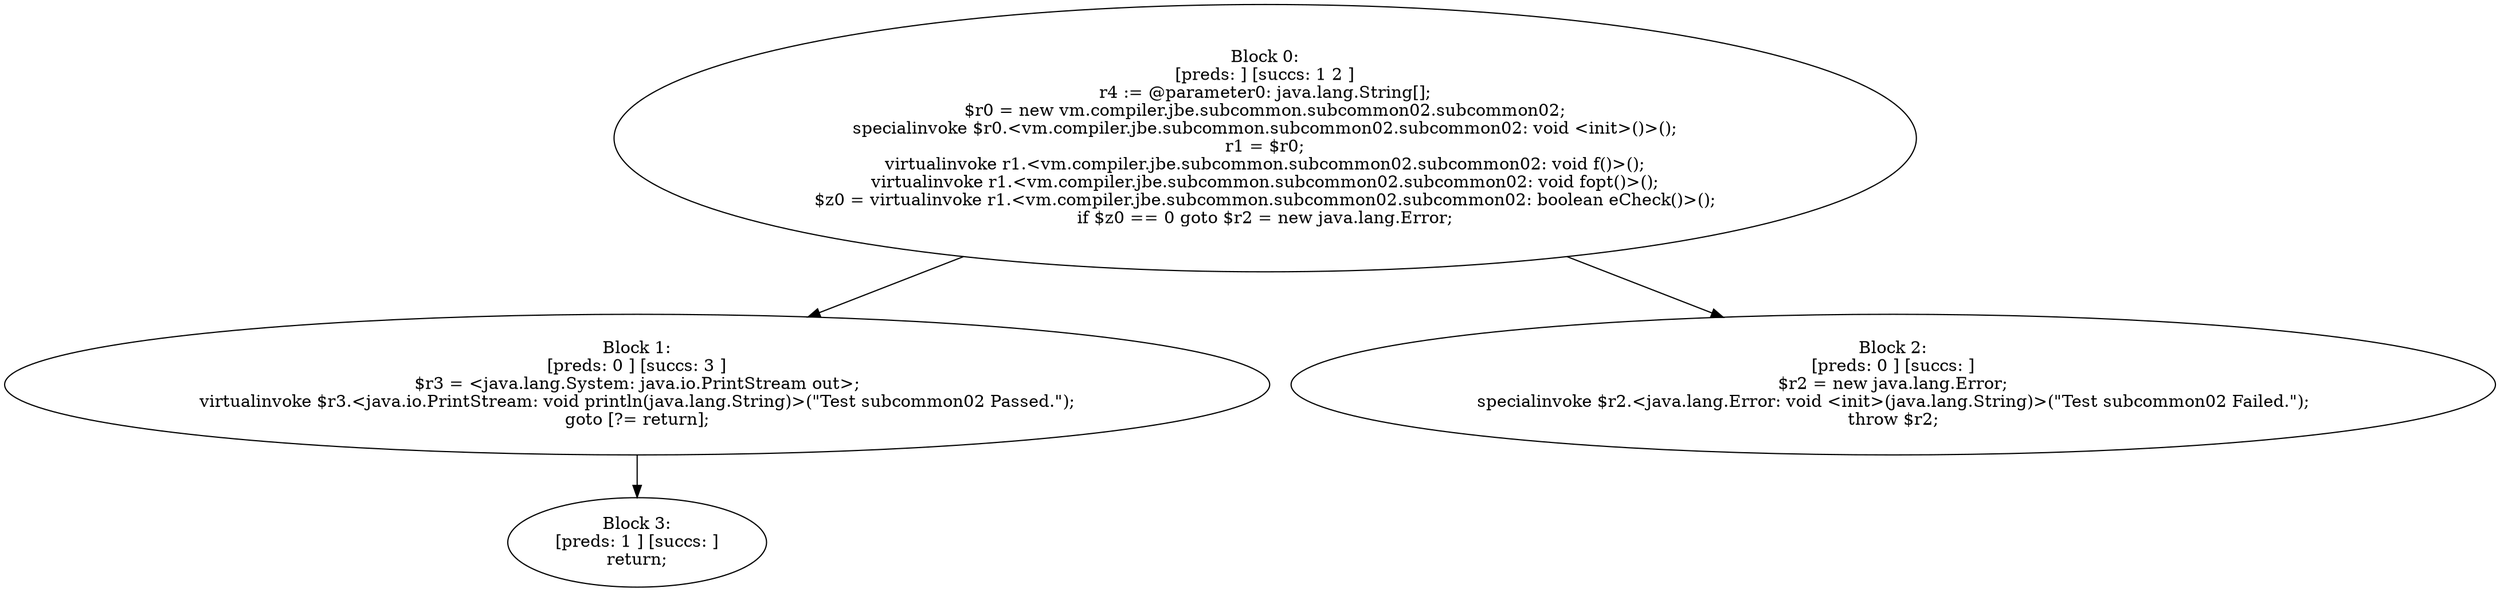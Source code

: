 digraph "unitGraph" {
    "Block 0:
[preds: ] [succs: 1 2 ]
r4 := @parameter0: java.lang.String[];
$r0 = new vm.compiler.jbe.subcommon.subcommon02.subcommon02;
specialinvoke $r0.<vm.compiler.jbe.subcommon.subcommon02.subcommon02: void <init>()>();
r1 = $r0;
virtualinvoke r1.<vm.compiler.jbe.subcommon.subcommon02.subcommon02: void f()>();
virtualinvoke r1.<vm.compiler.jbe.subcommon.subcommon02.subcommon02: void fopt()>();
$z0 = virtualinvoke r1.<vm.compiler.jbe.subcommon.subcommon02.subcommon02: boolean eCheck()>();
if $z0 == 0 goto $r2 = new java.lang.Error;
"
    "Block 1:
[preds: 0 ] [succs: 3 ]
$r3 = <java.lang.System: java.io.PrintStream out>;
virtualinvoke $r3.<java.io.PrintStream: void println(java.lang.String)>(\"Test subcommon02 Passed.\");
goto [?= return];
"
    "Block 2:
[preds: 0 ] [succs: ]
$r2 = new java.lang.Error;
specialinvoke $r2.<java.lang.Error: void <init>(java.lang.String)>(\"Test subcommon02 Failed.\");
throw $r2;
"
    "Block 3:
[preds: 1 ] [succs: ]
return;
"
    "Block 0:
[preds: ] [succs: 1 2 ]
r4 := @parameter0: java.lang.String[];
$r0 = new vm.compiler.jbe.subcommon.subcommon02.subcommon02;
specialinvoke $r0.<vm.compiler.jbe.subcommon.subcommon02.subcommon02: void <init>()>();
r1 = $r0;
virtualinvoke r1.<vm.compiler.jbe.subcommon.subcommon02.subcommon02: void f()>();
virtualinvoke r1.<vm.compiler.jbe.subcommon.subcommon02.subcommon02: void fopt()>();
$z0 = virtualinvoke r1.<vm.compiler.jbe.subcommon.subcommon02.subcommon02: boolean eCheck()>();
if $z0 == 0 goto $r2 = new java.lang.Error;
"->"Block 1:
[preds: 0 ] [succs: 3 ]
$r3 = <java.lang.System: java.io.PrintStream out>;
virtualinvoke $r3.<java.io.PrintStream: void println(java.lang.String)>(\"Test subcommon02 Passed.\");
goto [?= return];
";
    "Block 0:
[preds: ] [succs: 1 2 ]
r4 := @parameter0: java.lang.String[];
$r0 = new vm.compiler.jbe.subcommon.subcommon02.subcommon02;
specialinvoke $r0.<vm.compiler.jbe.subcommon.subcommon02.subcommon02: void <init>()>();
r1 = $r0;
virtualinvoke r1.<vm.compiler.jbe.subcommon.subcommon02.subcommon02: void f()>();
virtualinvoke r1.<vm.compiler.jbe.subcommon.subcommon02.subcommon02: void fopt()>();
$z0 = virtualinvoke r1.<vm.compiler.jbe.subcommon.subcommon02.subcommon02: boolean eCheck()>();
if $z0 == 0 goto $r2 = new java.lang.Error;
"->"Block 2:
[preds: 0 ] [succs: ]
$r2 = new java.lang.Error;
specialinvoke $r2.<java.lang.Error: void <init>(java.lang.String)>(\"Test subcommon02 Failed.\");
throw $r2;
";
    "Block 1:
[preds: 0 ] [succs: 3 ]
$r3 = <java.lang.System: java.io.PrintStream out>;
virtualinvoke $r3.<java.io.PrintStream: void println(java.lang.String)>(\"Test subcommon02 Passed.\");
goto [?= return];
"->"Block 3:
[preds: 1 ] [succs: ]
return;
";
}
